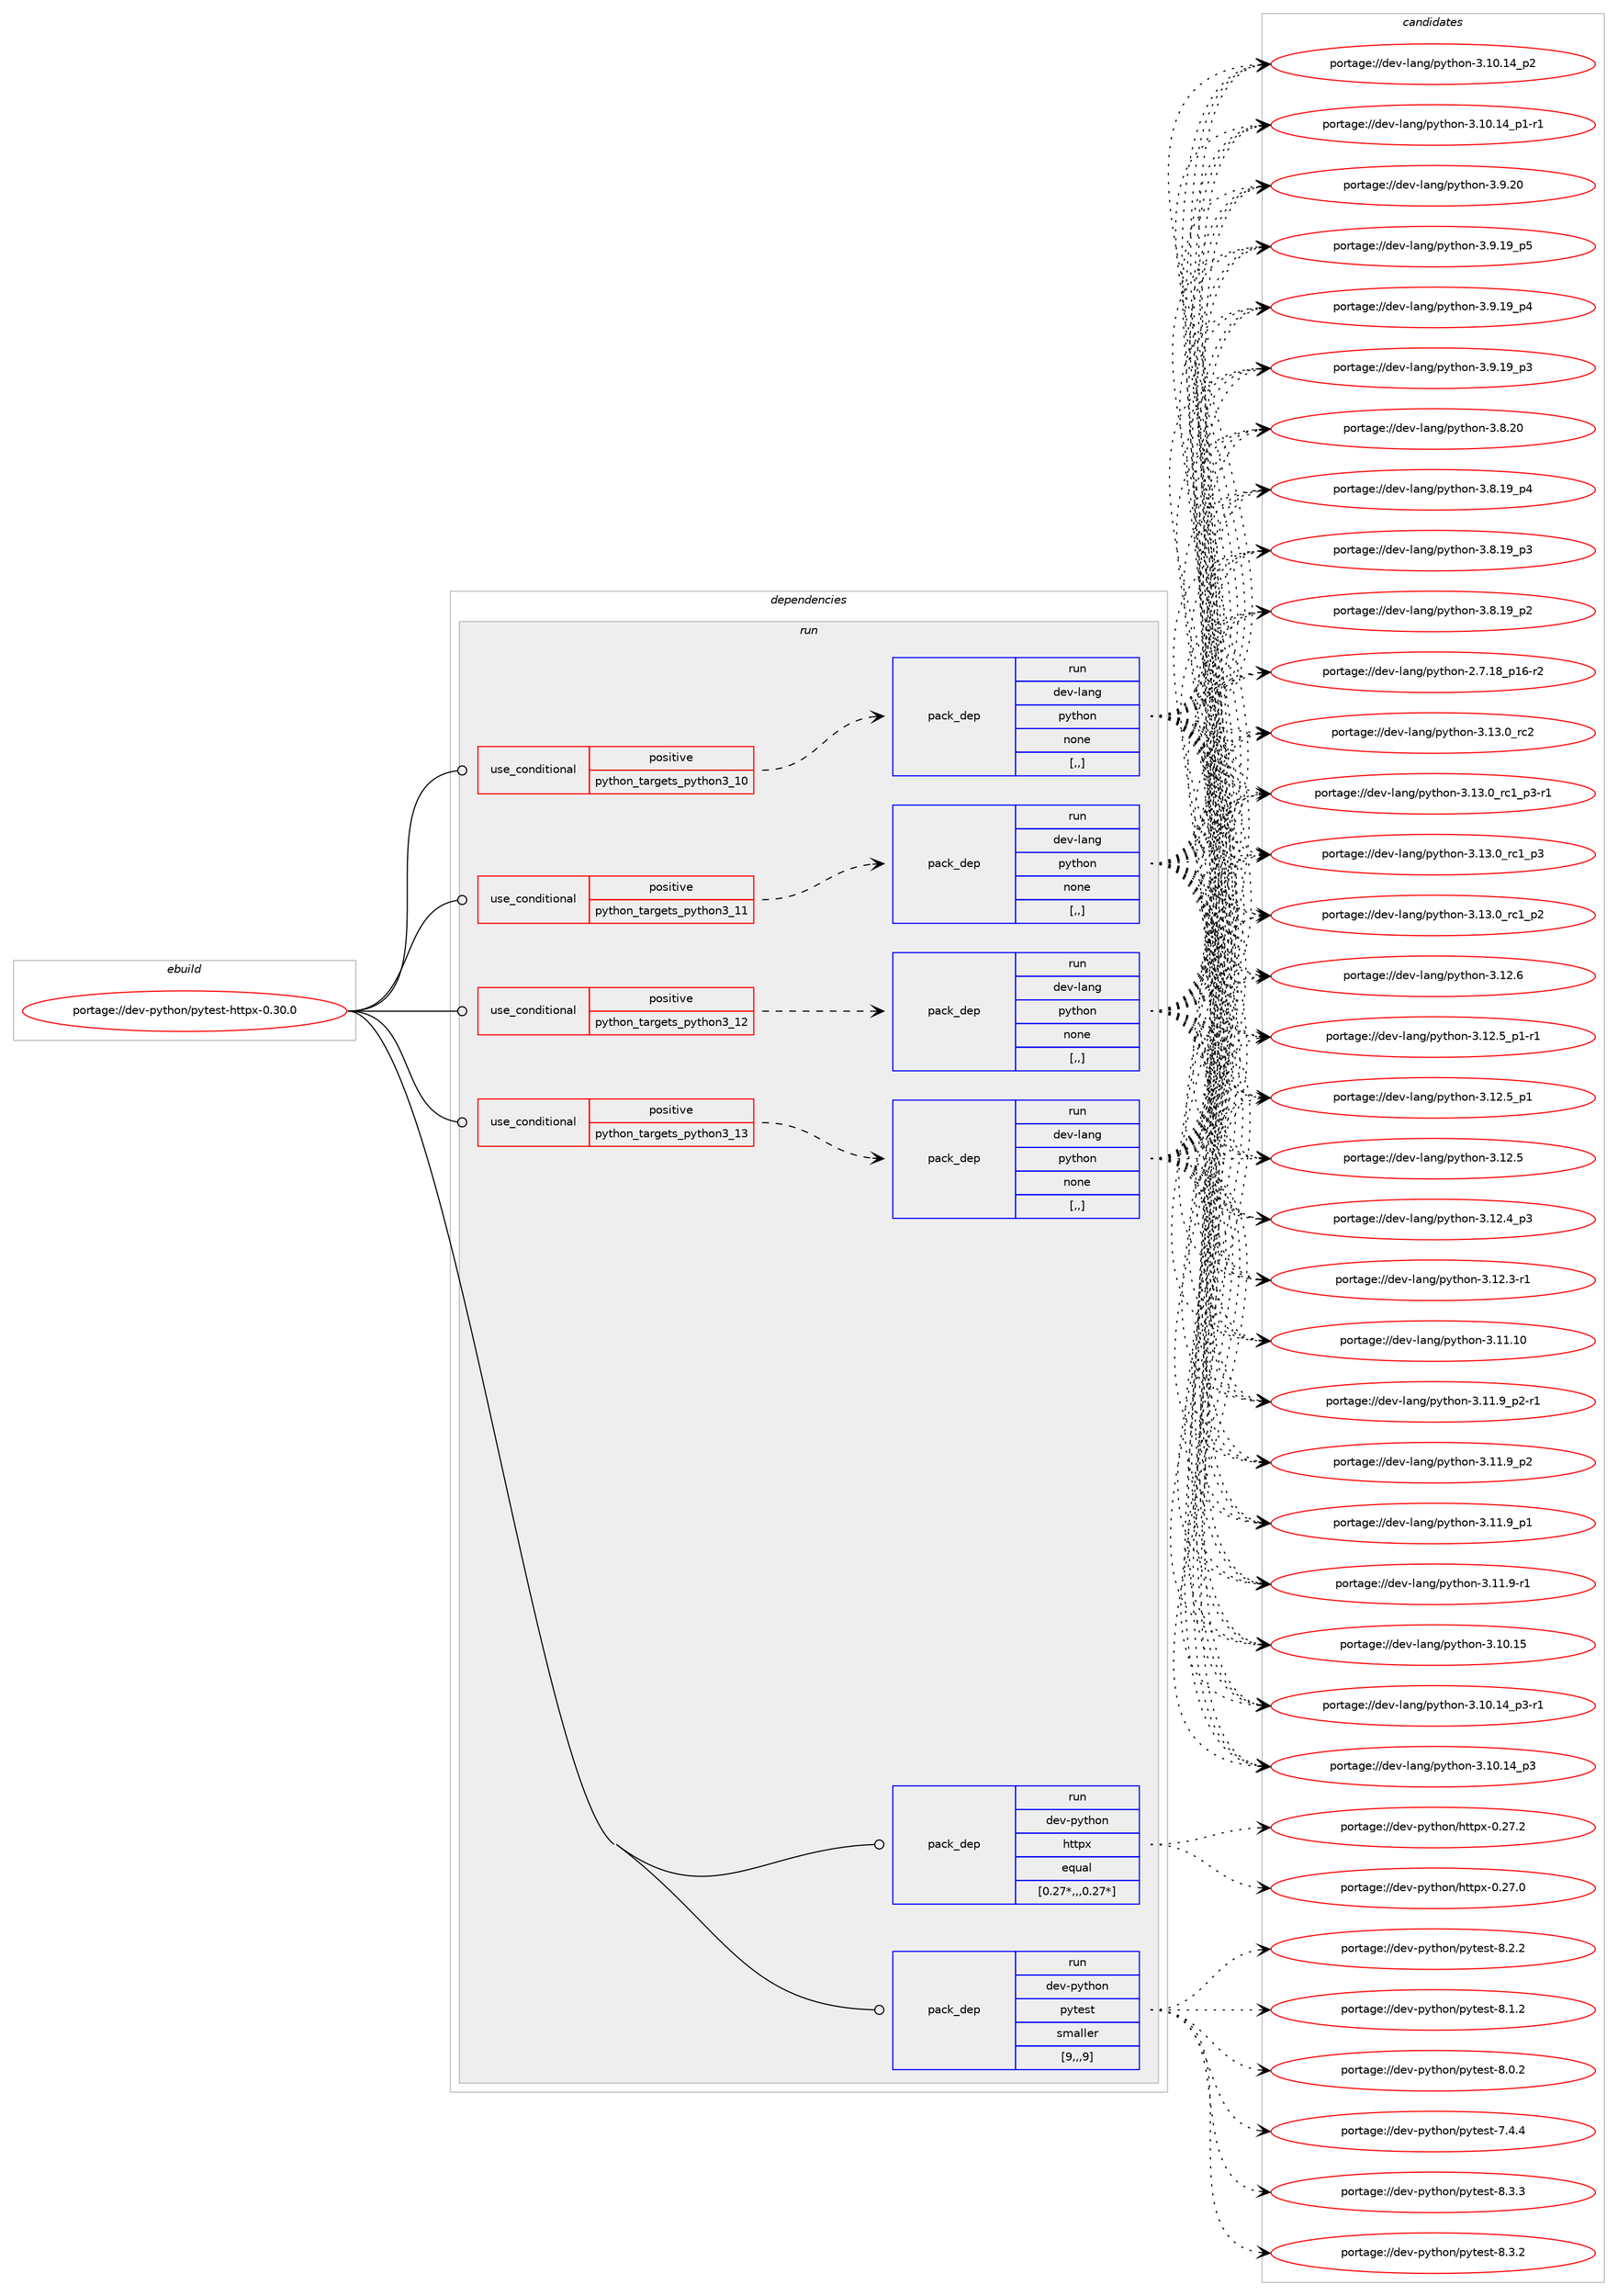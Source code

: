 digraph prolog {

# *************
# Graph options
# *************

newrank=true;
concentrate=true;
compound=true;
graph [rankdir=LR,fontname=Helvetica,fontsize=10,ranksep=1.5];#, ranksep=2.5, nodesep=0.2];
edge  [arrowhead=vee];
node  [fontname=Helvetica,fontsize=10];

# **********
# The ebuild
# **********

subgraph cluster_leftcol {
color=gray;
label=<<i>ebuild</i>>;
id [label="portage://dev-python/pytest-httpx-0.30.0", color=red, width=4, href="../dev-python/pytest-httpx-0.30.0.svg"];
}

# ****************
# The dependencies
# ****************

subgraph cluster_midcol {
color=gray;
label=<<i>dependencies</i>>;
subgraph cluster_compile {
fillcolor="#eeeeee";
style=filled;
label=<<i>compile</i>>;
}
subgraph cluster_compileandrun {
fillcolor="#eeeeee";
style=filled;
label=<<i>compile and run</i>>;
}
subgraph cluster_run {
fillcolor="#eeeeee";
style=filled;
label=<<i>run</i>>;
subgraph cond168550 {
dependency654304 [label=<<TABLE BORDER="0" CELLBORDER="1" CELLSPACING="0" CELLPADDING="4"><TR><TD ROWSPAN="3" CELLPADDING="10">use_conditional</TD></TR><TR><TD>positive</TD></TR><TR><TD>python_targets_python3_10</TD></TR></TABLE>>, shape=none, color=red];
subgraph pack480897 {
dependency654305 [label=<<TABLE BORDER="0" CELLBORDER="1" CELLSPACING="0" CELLPADDING="4" WIDTH="220"><TR><TD ROWSPAN="6" CELLPADDING="30">pack_dep</TD></TR><TR><TD WIDTH="110">run</TD></TR><TR><TD>dev-lang</TD></TR><TR><TD>python</TD></TR><TR><TD>none</TD></TR><TR><TD>[,,]</TD></TR></TABLE>>, shape=none, color=blue];
}
dependency654304:e -> dependency654305:w [weight=20,style="dashed",arrowhead="vee"];
}
id:e -> dependency654304:w [weight=20,style="solid",arrowhead="odot"];
subgraph cond168551 {
dependency654306 [label=<<TABLE BORDER="0" CELLBORDER="1" CELLSPACING="0" CELLPADDING="4"><TR><TD ROWSPAN="3" CELLPADDING="10">use_conditional</TD></TR><TR><TD>positive</TD></TR><TR><TD>python_targets_python3_11</TD></TR></TABLE>>, shape=none, color=red];
subgraph pack480898 {
dependency654307 [label=<<TABLE BORDER="0" CELLBORDER="1" CELLSPACING="0" CELLPADDING="4" WIDTH="220"><TR><TD ROWSPAN="6" CELLPADDING="30">pack_dep</TD></TR><TR><TD WIDTH="110">run</TD></TR><TR><TD>dev-lang</TD></TR><TR><TD>python</TD></TR><TR><TD>none</TD></TR><TR><TD>[,,]</TD></TR></TABLE>>, shape=none, color=blue];
}
dependency654306:e -> dependency654307:w [weight=20,style="dashed",arrowhead="vee"];
}
id:e -> dependency654306:w [weight=20,style="solid",arrowhead="odot"];
subgraph cond168552 {
dependency654308 [label=<<TABLE BORDER="0" CELLBORDER="1" CELLSPACING="0" CELLPADDING="4"><TR><TD ROWSPAN="3" CELLPADDING="10">use_conditional</TD></TR><TR><TD>positive</TD></TR><TR><TD>python_targets_python3_12</TD></TR></TABLE>>, shape=none, color=red];
subgraph pack480899 {
dependency654309 [label=<<TABLE BORDER="0" CELLBORDER="1" CELLSPACING="0" CELLPADDING="4" WIDTH="220"><TR><TD ROWSPAN="6" CELLPADDING="30">pack_dep</TD></TR><TR><TD WIDTH="110">run</TD></TR><TR><TD>dev-lang</TD></TR><TR><TD>python</TD></TR><TR><TD>none</TD></TR><TR><TD>[,,]</TD></TR></TABLE>>, shape=none, color=blue];
}
dependency654308:e -> dependency654309:w [weight=20,style="dashed",arrowhead="vee"];
}
id:e -> dependency654308:w [weight=20,style="solid",arrowhead="odot"];
subgraph cond168553 {
dependency654310 [label=<<TABLE BORDER="0" CELLBORDER="1" CELLSPACING="0" CELLPADDING="4"><TR><TD ROWSPAN="3" CELLPADDING="10">use_conditional</TD></TR><TR><TD>positive</TD></TR><TR><TD>python_targets_python3_13</TD></TR></TABLE>>, shape=none, color=red];
subgraph pack480900 {
dependency654311 [label=<<TABLE BORDER="0" CELLBORDER="1" CELLSPACING="0" CELLPADDING="4" WIDTH="220"><TR><TD ROWSPAN="6" CELLPADDING="30">pack_dep</TD></TR><TR><TD WIDTH="110">run</TD></TR><TR><TD>dev-lang</TD></TR><TR><TD>python</TD></TR><TR><TD>none</TD></TR><TR><TD>[,,]</TD></TR></TABLE>>, shape=none, color=blue];
}
dependency654310:e -> dependency654311:w [weight=20,style="dashed",arrowhead="vee"];
}
id:e -> dependency654310:w [weight=20,style="solid",arrowhead="odot"];
subgraph pack480901 {
dependency654312 [label=<<TABLE BORDER="0" CELLBORDER="1" CELLSPACING="0" CELLPADDING="4" WIDTH="220"><TR><TD ROWSPAN="6" CELLPADDING="30">pack_dep</TD></TR><TR><TD WIDTH="110">run</TD></TR><TR><TD>dev-python</TD></TR><TR><TD>httpx</TD></TR><TR><TD>equal</TD></TR><TR><TD>[0.27*,,,0.27*]</TD></TR></TABLE>>, shape=none, color=blue];
}
id:e -> dependency654312:w [weight=20,style="solid",arrowhead="odot"];
subgraph pack480902 {
dependency654313 [label=<<TABLE BORDER="0" CELLBORDER="1" CELLSPACING="0" CELLPADDING="4" WIDTH="220"><TR><TD ROWSPAN="6" CELLPADDING="30">pack_dep</TD></TR><TR><TD WIDTH="110">run</TD></TR><TR><TD>dev-python</TD></TR><TR><TD>pytest</TD></TR><TR><TD>smaller</TD></TR><TR><TD>[9,,,9]</TD></TR></TABLE>>, shape=none, color=blue];
}
id:e -> dependency654313:w [weight=20,style="solid",arrowhead="odot"];
}
}

# **************
# The candidates
# **************

subgraph cluster_choices {
rank=same;
color=gray;
label=<<i>candidates</i>>;

subgraph choice480897 {
color=black;
nodesep=1;
choice10010111845108971101034711212111610411111045514649514648951149950 [label="portage://dev-lang/python-3.13.0_rc2", color=red, width=4,href="../dev-lang/python-3.13.0_rc2.svg"];
choice1001011184510897110103471121211161041111104551464951464895114994995112514511449 [label="portage://dev-lang/python-3.13.0_rc1_p3-r1", color=red, width=4,href="../dev-lang/python-3.13.0_rc1_p3-r1.svg"];
choice100101118451089711010347112121116104111110455146495146489511499499511251 [label="portage://dev-lang/python-3.13.0_rc1_p3", color=red, width=4,href="../dev-lang/python-3.13.0_rc1_p3.svg"];
choice100101118451089711010347112121116104111110455146495146489511499499511250 [label="portage://dev-lang/python-3.13.0_rc1_p2", color=red, width=4,href="../dev-lang/python-3.13.0_rc1_p2.svg"];
choice10010111845108971101034711212111610411111045514649504654 [label="portage://dev-lang/python-3.12.6", color=red, width=4,href="../dev-lang/python-3.12.6.svg"];
choice1001011184510897110103471121211161041111104551464950465395112494511449 [label="portage://dev-lang/python-3.12.5_p1-r1", color=red, width=4,href="../dev-lang/python-3.12.5_p1-r1.svg"];
choice100101118451089711010347112121116104111110455146495046539511249 [label="portage://dev-lang/python-3.12.5_p1", color=red, width=4,href="../dev-lang/python-3.12.5_p1.svg"];
choice10010111845108971101034711212111610411111045514649504653 [label="portage://dev-lang/python-3.12.5", color=red, width=4,href="../dev-lang/python-3.12.5.svg"];
choice100101118451089711010347112121116104111110455146495046529511251 [label="portage://dev-lang/python-3.12.4_p3", color=red, width=4,href="../dev-lang/python-3.12.4_p3.svg"];
choice100101118451089711010347112121116104111110455146495046514511449 [label="portage://dev-lang/python-3.12.3-r1", color=red, width=4,href="../dev-lang/python-3.12.3-r1.svg"];
choice1001011184510897110103471121211161041111104551464949464948 [label="portage://dev-lang/python-3.11.10", color=red, width=4,href="../dev-lang/python-3.11.10.svg"];
choice1001011184510897110103471121211161041111104551464949465795112504511449 [label="portage://dev-lang/python-3.11.9_p2-r1", color=red, width=4,href="../dev-lang/python-3.11.9_p2-r1.svg"];
choice100101118451089711010347112121116104111110455146494946579511250 [label="portage://dev-lang/python-3.11.9_p2", color=red, width=4,href="../dev-lang/python-3.11.9_p2.svg"];
choice100101118451089711010347112121116104111110455146494946579511249 [label="portage://dev-lang/python-3.11.9_p1", color=red, width=4,href="../dev-lang/python-3.11.9_p1.svg"];
choice100101118451089711010347112121116104111110455146494946574511449 [label="portage://dev-lang/python-3.11.9-r1", color=red, width=4,href="../dev-lang/python-3.11.9-r1.svg"];
choice1001011184510897110103471121211161041111104551464948464953 [label="portage://dev-lang/python-3.10.15", color=red, width=4,href="../dev-lang/python-3.10.15.svg"];
choice100101118451089711010347112121116104111110455146494846495295112514511449 [label="portage://dev-lang/python-3.10.14_p3-r1", color=red, width=4,href="../dev-lang/python-3.10.14_p3-r1.svg"];
choice10010111845108971101034711212111610411111045514649484649529511251 [label="portage://dev-lang/python-3.10.14_p3", color=red, width=4,href="../dev-lang/python-3.10.14_p3.svg"];
choice10010111845108971101034711212111610411111045514649484649529511250 [label="portage://dev-lang/python-3.10.14_p2", color=red, width=4,href="../dev-lang/python-3.10.14_p2.svg"];
choice100101118451089711010347112121116104111110455146494846495295112494511449 [label="portage://dev-lang/python-3.10.14_p1-r1", color=red, width=4,href="../dev-lang/python-3.10.14_p1-r1.svg"];
choice10010111845108971101034711212111610411111045514657465048 [label="portage://dev-lang/python-3.9.20", color=red, width=4,href="../dev-lang/python-3.9.20.svg"];
choice100101118451089711010347112121116104111110455146574649579511253 [label="portage://dev-lang/python-3.9.19_p5", color=red, width=4,href="../dev-lang/python-3.9.19_p5.svg"];
choice100101118451089711010347112121116104111110455146574649579511252 [label="portage://dev-lang/python-3.9.19_p4", color=red, width=4,href="../dev-lang/python-3.9.19_p4.svg"];
choice100101118451089711010347112121116104111110455146574649579511251 [label="portage://dev-lang/python-3.9.19_p3", color=red, width=4,href="../dev-lang/python-3.9.19_p3.svg"];
choice10010111845108971101034711212111610411111045514656465048 [label="portage://dev-lang/python-3.8.20", color=red, width=4,href="../dev-lang/python-3.8.20.svg"];
choice100101118451089711010347112121116104111110455146564649579511252 [label="portage://dev-lang/python-3.8.19_p4", color=red, width=4,href="../dev-lang/python-3.8.19_p4.svg"];
choice100101118451089711010347112121116104111110455146564649579511251 [label="portage://dev-lang/python-3.8.19_p3", color=red, width=4,href="../dev-lang/python-3.8.19_p3.svg"];
choice100101118451089711010347112121116104111110455146564649579511250 [label="portage://dev-lang/python-3.8.19_p2", color=red, width=4,href="../dev-lang/python-3.8.19_p2.svg"];
choice100101118451089711010347112121116104111110455046554649569511249544511450 [label="portage://dev-lang/python-2.7.18_p16-r2", color=red, width=4,href="../dev-lang/python-2.7.18_p16-r2.svg"];
dependency654305:e -> choice10010111845108971101034711212111610411111045514649514648951149950:w [style=dotted,weight="100"];
dependency654305:e -> choice1001011184510897110103471121211161041111104551464951464895114994995112514511449:w [style=dotted,weight="100"];
dependency654305:e -> choice100101118451089711010347112121116104111110455146495146489511499499511251:w [style=dotted,weight="100"];
dependency654305:e -> choice100101118451089711010347112121116104111110455146495146489511499499511250:w [style=dotted,weight="100"];
dependency654305:e -> choice10010111845108971101034711212111610411111045514649504654:w [style=dotted,weight="100"];
dependency654305:e -> choice1001011184510897110103471121211161041111104551464950465395112494511449:w [style=dotted,weight="100"];
dependency654305:e -> choice100101118451089711010347112121116104111110455146495046539511249:w [style=dotted,weight="100"];
dependency654305:e -> choice10010111845108971101034711212111610411111045514649504653:w [style=dotted,weight="100"];
dependency654305:e -> choice100101118451089711010347112121116104111110455146495046529511251:w [style=dotted,weight="100"];
dependency654305:e -> choice100101118451089711010347112121116104111110455146495046514511449:w [style=dotted,weight="100"];
dependency654305:e -> choice1001011184510897110103471121211161041111104551464949464948:w [style=dotted,weight="100"];
dependency654305:e -> choice1001011184510897110103471121211161041111104551464949465795112504511449:w [style=dotted,weight="100"];
dependency654305:e -> choice100101118451089711010347112121116104111110455146494946579511250:w [style=dotted,weight="100"];
dependency654305:e -> choice100101118451089711010347112121116104111110455146494946579511249:w [style=dotted,weight="100"];
dependency654305:e -> choice100101118451089711010347112121116104111110455146494946574511449:w [style=dotted,weight="100"];
dependency654305:e -> choice1001011184510897110103471121211161041111104551464948464953:w [style=dotted,weight="100"];
dependency654305:e -> choice100101118451089711010347112121116104111110455146494846495295112514511449:w [style=dotted,weight="100"];
dependency654305:e -> choice10010111845108971101034711212111610411111045514649484649529511251:w [style=dotted,weight="100"];
dependency654305:e -> choice10010111845108971101034711212111610411111045514649484649529511250:w [style=dotted,weight="100"];
dependency654305:e -> choice100101118451089711010347112121116104111110455146494846495295112494511449:w [style=dotted,weight="100"];
dependency654305:e -> choice10010111845108971101034711212111610411111045514657465048:w [style=dotted,weight="100"];
dependency654305:e -> choice100101118451089711010347112121116104111110455146574649579511253:w [style=dotted,weight="100"];
dependency654305:e -> choice100101118451089711010347112121116104111110455146574649579511252:w [style=dotted,weight="100"];
dependency654305:e -> choice100101118451089711010347112121116104111110455146574649579511251:w [style=dotted,weight="100"];
dependency654305:e -> choice10010111845108971101034711212111610411111045514656465048:w [style=dotted,weight="100"];
dependency654305:e -> choice100101118451089711010347112121116104111110455146564649579511252:w [style=dotted,weight="100"];
dependency654305:e -> choice100101118451089711010347112121116104111110455146564649579511251:w [style=dotted,weight="100"];
dependency654305:e -> choice100101118451089711010347112121116104111110455146564649579511250:w [style=dotted,weight="100"];
dependency654305:e -> choice100101118451089711010347112121116104111110455046554649569511249544511450:w [style=dotted,weight="100"];
}
subgraph choice480898 {
color=black;
nodesep=1;
choice10010111845108971101034711212111610411111045514649514648951149950 [label="portage://dev-lang/python-3.13.0_rc2", color=red, width=4,href="../dev-lang/python-3.13.0_rc2.svg"];
choice1001011184510897110103471121211161041111104551464951464895114994995112514511449 [label="portage://dev-lang/python-3.13.0_rc1_p3-r1", color=red, width=4,href="../dev-lang/python-3.13.0_rc1_p3-r1.svg"];
choice100101118451089711010347112121116104111110455146495146489511499499511251 [label="portage://dev-lang/python-3.13.0_rc1_p3", color=red, width=4,href="../dev-lang/python-3.13.0_rc1_p3.svg"];
choice100101118451089711010347112121116104111110455146495146489511499499511250 [label="portage://dev-lang/python-3.13.0_rc1_p2", color=red, width=4,href="../dev-lang/python-3.13.0_rc1_p2.svg"];
choice10010111845108971101034711212111610411111045514649504654 [label="portage://dev-lang/python-3.12.6", color=red, width=4,href="../dev-lang/python-3.12.6.svg"];
choice1001011184510897110103471121211161041111104551464950465395112494511449 [label="portage://dev-lang/python-3.12.5_p1-r1", color=red, width=4,href="../dev-lang/python-3.12.5_p1-r1.svg"];
choice100101118451089711010347112121116104111110455146495046539511249 [label="portage://dev-lang/python-3.12.5_p1", color=red, width=4,href="../dev-lang/python-3.12.5_p1.svg"];
choice10010111845108971101034711212111610411111045514649504653 [label="portage://dev-lang/python-3.12.5", color=red, width=4,href="../dev-lang/python-3.12.5.svg"];
choice100101118451089711010347112121116104111110455146495046529511251 [label="portage://dev-lang/python-3.12.4_p3", color=red, width=4,href="../dev-lang/python-3.12.4_p3.svg"];
choice100101118451089711010347112121116104111110455146495046514511449 [label="portage://dev-lang/python-3.12.3-r1", color=red, width=4,href="../dev-lang/python-3.12.3-r1.svg"];
choice1001011184510897110103471121211161041111104551464949464948 [label="portage://dev-lang/python-3.11.10", color=red, width=4,href="../dev-lang/python-3.11.10.svg"];
choice1001011184510897110103471121211161041111104551464949465795112504511449 [label="portage://dev-lang/python-3.11.9_p2-r1", color=red, width=4,href="../dev-lang/python-3.11.9_p2-r1.svg"];
choice100101118451089711010347112121116104111110455146494946579511250 [label="portage://dev-lang/python-3.11.9_p2", color=red, width=4,href="../dev-lang/python-3.11.9_p2.svg"];
choice100101118451089711010347112121116104111110455146494946579511249 [label="portage://dev-lang/python-3.11.9_p1", color=red, width=4,href="../dev-lang/python-3.11.9_p1.svg"];
choice100101118451089711010347112121116104111110455146494946574511449 [label="portage://dev-lang/python-3.11.9-r1", color=red, width=4,href="../dev-lang/python-3.11.9-r1.svg"];
choice1001011184510897110103471121211161041111104551464948464953 [label="portage://dev-lang/python-3.10.15", color=red, width=4,href="../dev-lang/python-3.10.15.svg"];
choice100101118451089711010347112121116104111110455146494846495295112514511449 [label="portage://dev-lang/python-3.10.14_p3-r1", color=red, width=4,href="../dev-lang/python-3.10.14_p3-r1.svg"];
choice10010111845108971101034711212111610411111045514649484649529511251 [label="portage://dev-lang/python-3.10.14_p3", color=red, width=4,href="../dev-lang/python-3.10.14_p3.svg"];
choice10010111845108971101034711212111610411111045514649484649529511250 [label="portage://dev-lang/python-3.10.14_p2", color=red, width=4,href="../dev-lang/python-3.10.14_p2.svg"];
choice100101118451089711010347112121116104111110455146494846495295112494511449 [label="portage://dev-lang/python-3.10.14_p1-r1", color=red, width=4,href="../dev-lang/python-3.10.14_p1-r1.svg"];
choice10010111845108971101034711212111610411111045514657465048 [label="portage://dev-lang/python-3.9.20", color=red, width=4,href="../dev-lang/python-3.9.20.svg"];
choice100101118451089711010347112121116104111110455146574649579511253 [label="portage://dev-lang/python-3.9.19_p5", color=red, width=4,href="../dev-lang/python-3.9.19_p5.svg"];
choice100101118451089711010347112121116104111110455146574649579511252 [label="portage://dev-lang/python-3.9.19_p4", color=red, width=4,href="../dev-lang/python-3.9.19_p4.svg"];
choice100101118451089711010347112121116104111110455146574649579511251 [label="portage://dev-lang/python-3.9.19_p3", color=red, width=4,href="../dev-lang/python-3.9.19_p3.svg"];
choice10010111845108971101034711212111610411111045514656465048 [label="portage://dev-lang/python-3.8.20", color=red, width=4,href="../dev-lang/python-3.8.20.svg"];
choice100101118451089711010347112121116104111110455146564649579511252 [label="portage://dev-lang/python-3.8.19_p4", color=red, width=4,href="../dev-lang/python-3.8.19_p4.svg"];
choice100101118451089711010347112121116104111110455146564649579511251 [label="portage://dev-lang/python-3.8.19_p3", color=red, width=4,href="../dev-lang/python-3.8.19_p3.svg"];
choice100101118451089711010347112121116104111110455146564649579511250 [label="portage://dev-lang/python-3.8.19_p2", color=red, width=4,href="../dev-lang/python-3.8.19_p2.svg"];
choice100101118451089711010347112121116104111110455046554649569511249544511450 [label="portage://dev-lang/python-2.7.18_p16-r2", color=red, width=4,href="../dev-lang/python-2.7.18_p16-r2.svg"];
dependency654307:e -> choice10010111845108971101034711212111610411111045514649514648951149950:w [style=dotted,weight="100"];
dependency654307:e -> choice1001011184510897110103471121211161041111104551464951464895114994995112514511449:w [style=dotted,weight="100"];
dependency654307:e -> choice100101118451089711010347112121116104111110455146495146489511499499511251:w [style=dotted,weight="100"];
dependency654307:e -> choice100101118451089711010347112121116104111110455146495146489511499499511250:w [style=dotted,weight="100"];
dependency654307:e -> choice10010111845108971101034711212111610411111045514649504654:w [style=dotted,weight="100"];
dependency654307:e -> choice1001011184510897110103471121211161041111104551464950465395112494511449:w [style=dotted,weight="100"];
dependency654307:e -> choice100101118451089711010347112121116104111110455146495046539511249:w [style=dotted,weight="100"];
dependency654307:e -> choice10010111845108971101034711212111610411111045514649504653:w [style=dotted,weight="100"];
dependency654307:e -> choice100101118451089711010347112121116104111110455146495046529511251:w [style=dotted,weight="100"];
dependency654307:e -> choice100101118451089711010347112121116104111110455146495046514511449:w [style=dotted,weight="100"];
dependency654307:e -> choice1001011184510897110103471121211161041111104551464949464948:w [style=dotted,weight="100"];
dependency654307:e -> choice1001011184510897110103471121211161041111104551464949465795112504511449:w [style=dotted,weight="100"];
dependency654307:e -> choice100101118451089711010347112121116104111110455146494946579511250:w [style=dotted,weight="100"];
dependency654307:e -> choice100101118451089711010347112121116104111110455146494946579511249:w [style=dotted,weight="100"];
dependency654307:e -> choice100101118451089711010347112121116104111110455146494946574511449:w [style=dotted,weight="100"];
dependency654307:e -> choice1001011184510897110103471121211161041111104551464948464953:w [style=dotted,weight="100"];
dependency654307:e -> choice100101118451089711010347112121116104111110455146494846495295112514511449:w [style=dotted,weight="100"];
dependency654307:e -> choice10010111845108971101034711212111610411111045514649484649529511251:w [style=dotted,weight="100"];
dependency654307:e -> choice10010111845108971101034711212111610411111045514649484649529511250:w [style=dotted,weight="100"];
dependency654307:e -> choice100101118451089711010347112121116104111110455146494846495295112494511449:w [style=dotted,weight="100"];
dependency654307:e -> choice10010111845108971101034711212111610411111045514657465048:w [style=dotted,weight="100"];
dependency654307:e -> choice100101118451089711010347112121116104111110455146574649579511253:w [style=dotted,weight="100"];
dependency654307:e -> choice100101118451089711010347112121116104111110455146574649579511252:w [style=dotted,weight="100"];
dependency654307:e -> choice100101118451089711010347112121116104111110455146574649579511251:w [style=dotted,weight="100"];
dependency654307:e -> choice10010111845108971101034711212111610411111045514656465048:w [style=dotted,weight="100"];
dependency654307:e -> choice100101118451089711010347112121116104111110455146564649579511252:w [style=dotted,weight="100"];
dependency654307:e -> choice100101118451089711010347112121116104111110455146564649579511251:w [style=dotted,weight="100"];
dependency654307:e -> choice100101118451089711010347112121116104111110455146564649579511250:w [style=dotted,weight="100"];
dependency654307:e -> choice100101118451089711010347112121116104111110455046554649569511249544511450:w [style=dotted,weight="100"];
}
subgraph choice480899 {
color=black;
nodesep=1;
choice10010111845108971101034711212111610411111045514649514648951149950 [label="portage://dev-lang/python-3.13.0_rc2", color=red, width=4,href="../dev-lang/python-3.13.0_rc2.svg"];
choice1001011184510897110103471121211161041111104551464951464895114994995112514511449 [label="portage://dev-lang/python-3.13.0_rc1_p3-r1", color=red, width=4,href="../dev-lang/python-3.13.0_rc1_p3-r1.svg"];
choice100101118451089711010347112121116104111110455146495146489511499499511251 [label="portage://dev-lang/python-3.13.0_rc1_p3", color=red, width=4,href="../dev-lang/python-3.13.0_rc1_p3.svg"];
choice100101118451089711010347112121116104111110455146495146489511499499511250 [label="portage://dev-lang/python-3.13.0_rc1_p2", color=red, width=4,href="../dev-lang/python-3.13.0_rc1_p2.svg"];
choice10010111845108971101034711212111610411111045514649504654 [label="portage://dev-lang/python-3.12.6", color=red, width=4,href="../dev-lang/python-3.12.6.svg"];
choice1001011184510897110103471121211161041111104551464950465395112494511449 [label="portage://dev-lang/python-3.12.5_p1-r1", color=red, width=4,href="../dev-lang/python-3.12.5_p1-r1.svg"];
choice100101118451089711010347112121116104111110455146495046539511249 [label="portage://dev-lang/python-3.12.5_p1", color=red, width=4,href="../dev-lang/python-3.12.5_p1.svg"];
choice10010111845108971101034711212111610411111045514649504653 [label="portage://dev-lang/python-3.12.5", color=red, width=4,href="../dev-lang/python-3.12.5.svg"];
choice100101118451089711010347112121116104111110455146495046529511251 [label="portage://dev-lang/python-3.12.4_p3", color=red, width=4,href="../dev-lang/python-3.12.4_p3.svg"];
choice100101118451089711010347112121116104111110455146495046514511449 [label="portage://dev-lang/python-3.12.3-r1", color=red, width=4,href="../dev-lang/python-3.12.3-r1.svg"];
choice1001011184510897110103471121211161041111104551464949464948 [label="portage://dev-lang/python-3.11.10", color=red, width=4,href="../dev-lang/python-3.11.10.svg"];
choice1001011184510897110103471121211161041111104551464949465795112504511449 [label="portage://dev-lang/python-3.11.9_p2-r1", color=red, width=4,href="../dev-lang/python-3.11.9_p2-r1.svg"];
choice100101118451089711010347112121116104111110455146494946579511250 [label="portage://dev-lang/python-3.11.9_p2", color=red, width=4,href="../dev-lang/python-3.11.9_p2.svg"];
choice100101118451089711010347112121116104111110455146494946579511249 [label="portage://dev-lang/python-3.11.9_p1", color=red, width=4,href="../dev-lang/python-3.11.9_p1.svg"];
choice100101118451089711010347112121116104111110455146494946574511449 [label="portage://dev-lang/python-3.11.9-r1", color=red, width=4,href="../dev-lang/python-3.11.9-r1.svg"];
choice1001011184510897110103471121211161041111104551464948464953 [label="portage://dev-lang/python-3.10.15", color=red, width=4,href="../dev-lang/python-3.10.15.svg"];
choice100101118451089711010347112121116104111110455146494846495295112514511449 [label="portage://dev-lang/python-3.10.14_p3-r1", color=red, width=4,href="../dev-lang/python-3.10.14_p3-r1.svg"];
choice10010111845108971101034711212111610411111045514649484649529511251 [label="portage://dev-lang/python-3.10.14_p3", color=red, width=4,href="../dev-lang/python-3.10.14_p3.svg"];
choice10010111845108971101034711212111610411111045514649484649529511250 [label="portage://dev-lang/python-3.10.14_p2", color=red, width=4,href="../dev-lang/python-3.10.14_p2.svg"];
choice100101118451089711010347112121116104111110455146494846495295112494511449 [label="portage://dev-lang/python-3.10.14_p1-r1", color=red, width=4,href="../dev-lang/python-3.10.14_p1-r1.svg"];
choice10010111845108971101034711212111610411111045514657465048 [label="portage://dev-lang/python-3.9.20", color=red, width=4,href="../dev-lang/python-3.9.20.svg"];
choice100101118451089711010347112121116104111110455146574649579511253 [label="portage://dev-lang/python-3.9.19_p5", color=red, width=4,href="../dev-lang/python-3.9.19_p5.svg"];
choice100101118451089711010347112121116104111110455146574649579511252 [label="portage://dev-lang/python-3.9.19_p4", color=red, width=4,href="../dev-lang/python-3.9.19_p4.svg"];
choice100101118451089711010347112121116104111110455146574649579511251 [label="portage://dev-lang/python-3.9.19_p3", color=red, width=4,href="../dev-lang/python-3.9.19_p3.svg"];
choice10010111845108971101034711212111610411111045514656465048 [label="portage://dev-lang/python-3.8.20", color=red, width=4,href="../dev-lang/python-3.8.20.svg"];
choice100101118451089711010347112121116104111110455146564649579511252 [label="portage://dev-lang/python-3.8.19_p4", color=red, width=4,href="../dev-lang/python-3.8.19_p4.svg"];
choice100101118451089711010347112121116104111110455146564649579511251 [label="portage://dev-lang/python-3.8.19_p3", color=red, width=4,href="../dev-lang/python-3.8.19_p3.svg"];
choice100101118451089711010347112121116104111110455146564649579511250 [label="portage://dev-lang/python-3.8.19_p2", color=red, width=4,href="../dev-lang/python-3.8.19_p2.svg"];
choice100101118451089711010347112121116104111110455046554649569511249544511450 [label="portage://dev-lang/python-2.7.18_p16-r2", color=red, width=4,href="../dev-lang/python-2.7.18_p16-r2.svg"];
dependency654309:e -> choice10010111845108971101034711212111610411111045514649514648951149950:w [style=dotted,weight="100"];
dependency654309:e -> choice1001011184510897110103471121211161041111104551464951464895114994995112514511449:w [style=dotted,weight="100"];
dependency654309:e -> choice100101118451089711010347112121116104111110455146495146489511499499511251:w [style=dotted,weight="100"];
dependency654309:e -> choice100101118451089711010347112121116104111110455146495146489511499499511250:w [style=dotted,weight="100"];
dependency654309:e -> choice10010111845108971101034711212111610411111045514649504654:w [style=dotted,weight="100"];
dependency654309:e -> choice1001011184510897110103471121211161041111104551464950465395112494511449:w [style=dotted,weight="100"];
dependency654309:e -> choice100101118451089711010347112121116104111110455146495046539511249:w [style=dotted,weight="100"];
dependency654309:e -> choice10010111845108971101034711212111610411111045514649504653:w [style=dotted,weight="100"];
dependency654309:e -> choice100101118451089711010347112121116104111110455146495046529511251:w [style=dotted,weight="100"];
dependency654309:e -> choice100101118451089711010347112121116104111110455146495046514511449:w [style=dotted,weight="100"];
dependency654309:e -> choice1001011184510897110103471121211161041111104551464949464948:w [style=dotted,weight="100"];
dependency654309:e -> choice1001011184510897110103471121211161041111104551464949465795112504511449:w [style=dotted,weight="100"];
dependency654309:e -> choice100101118451089711010347112121116104111110455146494946579511250:w [style=dotted,weight="100"];
dependency654309:e -> choice100101118451089711010347112121116104111110455146494946579511249:w [style=dotted,weight="100"];
dependency654309:e -> choice100101118451089711010347112121116104111110455146494946574511449:w [style=dotted,weight="100"];
dependency654309:e -> choice1001011184510897110103471121211161041111104551464948464953:w [style=dotted,weight="100"];
dependency654309:e -> choice100101118451089711010347112121116104111110455146494846495295112514511449:w [style=dotted,weight="100"];
dependency654309:e -> choice10010111845108971101034711212111610411111045514649484649529511251:w [style=dotted,weight="100"];
dependency654309:e -> choice10010111845108971101034711212111610411111045514649484649529511250:w [style=dotted,weight="100"];
dependency654309:e -> choice100101118451089711010347112121116104111110455146494846495295112494511449:w [style=dotted,weight="100"];
dependency654309:e -> choice10010111845108971101034711212111610411111045514657465048:w [style=dotted,weight="100"];
dependency654309:e -> choice100101118451089711010347112121116104111110455146574649579511253:w [style=dotted,weight="100"];
dependency654309:e -> choice100101118451089711010347112121116104111110455146574649579511252:w [style=dotted,weight="100"];
dependency654309:e -> choice100101118451089711010347112121116104111110455146574649579511251:w [style=dotted,weight="100"];
dependency654309:e -> choice10010111845108971101034711212111610411111045514656465048:w [style=dotted,weight="100"];
dependency654309:e -> choice100101118451089711010347112121116104111110455146564649579511252:w [style=dotted,weight="100"];
dependency654309:e -> choice100101118451089711010347112121116104111110455146564649579511251:w [style=dotted,weight="100"];
dependency654309:e -> choice100101118451089711010347112121116104111110455146564649579511250:w [style=dotted,weight="100"];
dependency654309:e -> choice100101118451089711010347112121116104111110455046554649569511249544511450:w [style=dotted,weight="100"];
}
subgraph choice480900 {
color=black;
nodesep=1;
choice10010111845108971101034711212111610411111045514649514648951149950 [label="portage://dev-lang/python-3.13.0_rc2", color=red, width=4,href="../dev-lang/python-3.13.0_rc2.svg"];
choice1001011184510897110103471121211161041111104551464951464895114994995112514511449 [label="portage://dev-lang/python-3.13.0_rc1_p3-r1", color=red, width=4,href="../dev-lang/python-3.13.0_rc1_p3-r1.svg"];
choice100101118451089711010347112121116104111110455146495146489511499499511251 [label="portage://dev-lang/python-3.13.0_rc1_p3", color=red, width=4,href="../dev-lang/python-3.13.0_rc1_p3.svg"];
choice100101118451089711010347112121116104111110455146495146489511499499511250 [label="portage://dev-lang/python-3.13.0_rc1_p2", color=red, width=4,href="../dev-lang/python-3.13.0_rc1_p2.svg"];
choice10010111845108971101034711212111610411111045514649504654 [label="portage://dev-lang/python-3.12.6", color=red, width=4,href="../dev-lang/python-3.12.6.svg"];
choice1001011184510897110103471121211161041111104551464950465395112494511449 [label="portage://dev-lang/python-3.12.5_p1-r1", color=red, width=4,href="../dev-lang/python-3.12.5_p1-r1.svg"];
choice100101118451089711010347112121116104111110455146495046539511249 [label="portage://dev-lang/python-3.12.5_p1", color=red, width=4,href="../dev-lang/python-3.12.5_p1.svg"];
choice10010111845108971101034711212111610411111045514649504653 [label="portage://dev-lang/python-3.12.5", color=red, width=4,href="../dev-lang/python-3.12.5.svg"];
choice100101118451089711010347112121116104111110455146495046529511251 [label="portage://dev-lang/python-3.12.4_p3", color=red, width=4,href="../dev-lang/python-3.12.4_p3.svg"];
choice100101118451089711010347112121116104111110455146495046514511449 [label="portage://dev-lang/python-3.12.3-r1", color=red, width=4,href="../dev-lang/python-3.12.3-r1.svg"];
choice1001011184510897110103471121211161041111104551464949464948 [label="portage://dev-lang/python-3.11.10", color=red, width=4,href="../dev-lang/python-3.11.10.svg"];
choice1001011184510897110103471121211161041111104551464949465795112504511449 [label="portage://dev-lang/python-3.11.9_p2-r1", color=red, width=4,href="../dev-lang/python-3.11.9_p2-r1.svg"];
choice100101118451089711010347112121116104111110455146494946579511250 [label="portage://dev-lang/python-3.11.9_p2", color=red, width=4,href="../dev-lang/python-3.11.9_p2.svg"];
choice100101118451089711010347112121116104111110455146494946579511249 [label="portage://dev-lang/python-3.11.9_p1", color=red, width=4,href="../dev-lang/python-3.11.9_p1.svg"];
choice100101118451089711010347112121116104111110455146494946574511449 [label="portage://dev-lang/python-3.11.9-r1", color=red, width=4,href="../dev-lang/python-3.11.9-r1.svg"];
choice1001011184510897110103471121211161041111104551464948464953 [label="portage://dev-lang/python-3.10.15", color=red, width=4,href="../dev-lang/python-3.10.15.svg"];
choice100101118451089711010347112121116104111110455146494846495295112514511449 [label="portage://dev-lang/python-3.10.14_p3-r1", color=red, width=4,href="../dev-lang/python-3.10.14_p3-r1.svg"];
choice10010111845108971101034711212111610411111045514649484649529511251 [label="portage://dev-lang/python-3.10.14_p3", color=red, width=4,href="../dev-lang/python-3.10.14_p3.svg"];
choice10010111845108971101034711212111610411111045514649484649529511250 [label="portage://dev-lang/python-3.10.14_p2", color=red, width=4,href="../dev-lang/python-3.10.14_p2.svg"];
choice100101118451089711010347112121116104111110455146494846495295112494511449 [label="portage://dev-lang/python-3.10.14_p1-r1", color=red, width=4,href="../dev-lang/python-3.10.14_p1-r1.svg"];
choice10010111845108971101034711212111610411111045514657465048 [label="portage://dev-lang/python-3.9.20", color=red, width=4,href="../dev-lang/python-3.9.20.svg"];
choice100101118451089711010347112121116104111110455146574649579511253 [label="portage://dev-lang/python-3.9.19_p5", color=red, width=4,href="../dev-lang/python-3.9.19_p5.svg"];
choice100101118451089711010347112121116104111110455146574649579511252 [label="portage://dev-lang/python-3.9.19_p4", color=red, width=4,href="../dev-lang/python-3.9.19_p4.svg"];
choice100101118451089711010347112121116104111110455146574649579511251 [label="portage://dev-lang/python-3.9.19_p3", color=red, width=4,href="../dev-lang/python-3.9.19_p3.svg"];
choice10010111845108971101034711212111610411111045514656465048 [label="portage://dev-lang/python-3.8.20", color=red, width=4,href="../dev-lang/python-3.8.20.svg"];
choice100101118451089711010347112121116104111110455146564649579511252 [label="portage://dev-lang/python-3.8.19_p4", color=red, width=4,href="../dev-lang/python-3.8.19_p4.svg"];
choice100101118451089711010347112121116104111110455146564649579511251 [label="portage://dev-lang/python-3.8.19_p3", color=red, width=4,href="../dev-lang/python-3.8.19_p3.svg"];
choice100101118451089711010347112121116104111110455146564649579511250 [label="portage://dev-lang/python-3.8.19_p2", color=red, width=4,href="../dev-lang/python-3.8.19_p2.svg"];
choice100101118451089711010347112121116104111110455046554649569511249544511450 [label="portage://dev-lang/python-2.7.18_p16-r2", color=red, width=4,href="../dev-lang/python-2.7.18_p16-r2.svg"];
dependency654311:e -> choice10010111845108971101034711212111610411111045514649514648951149950:w [style=dotted,weight="100"];
dependency654311:e -> choice1001011184510897110103471121211161041111104551464951464895114994995112514511449:w [style=dotted,weight="100"];
dependency654311:e -> choice100101118451089711010347112121116104111110455146495146489511499499511251:w [style=dotted,weight="100"];
dependency654311:e -> choice100101118451089711010347112121116104111110455146495146489511499499511250:w [style=dotted,weight="100"];
dependency654311:e -> choice10010111845108971101034711212111610411111045514649504654:w [style=dotted,weight="100"];
dependency654311:e -> choice1001011184510897110103471121211161041111104551464950465395112494511449:w [style=dotted,weight="100"];
dependency654311:e -> choice100101118451089711010347112121116104111110455146495046539511249:w [style=dotted,weight="100"];
dependency654311:e -> choice10010111845108971101034711212111610411111045514649504653:w [style=dotted,weight="100"];
dependency654311:e -> choice100101118451089711010347112121116104111110455146495046529511251:w [style=dotted,weight="100"];
dependency654311:e -> choice100101118451089711010347112121116104111110455146495046514511449:w [style=dotted,weight="100"];
dependency654311:e -> choice1001011184510897110103471121211161041111104551464949464948:w [style=dotted,weight="100"];
dependency654311:e -> choice1001011184510897110103471121211161041111104551464949465795112504511449:w [style=dotted,weight="100"];
dependency654311:e -> choice100101118451089711010347112121116104111110455146494946579511250:w [style=dotted,weight="100"];
dependency654311:e -> choice100101118451089711010347112121116104111110455146494946579511249:w [style=dotted,weight="100"];
dependency654311:e -> choice100101118451089711010347112121116104111110455146494946574511449:w [style=dotted,weight="100"];
dependency654311:e -> choice1001011184510897110103471121211161041111104551464948464953:w [style=dotted,weight="100"];
dependency654311:e -> choice100101118451089711010347112121116104111110455146494846495295112514511449:w [style=dotted,weight="100"];
dependency654311:e -> choice10010111845108971101034711212111610411111045514649484649529511251:w [style=dotted,weight="100"];
dependency654311:e -> choice10010111845108971101034711212111610411111045514649484649529511250:w [style=dotted,weight="100"];
dependency654311:e -> choice100101118451089711010347112121116104111110455146494846495295112494511449:w [style=dotted,weight="100"];
dependency654311:e -> choice10010111845108971101034711212111610411111045514657465048:w [style=dotted,weight="100"];
dependency654311:e -> choice100101118451089711010347112121116104111110455146574649579511253:w [style=dotted,weight="100"];
dependency654311:e -> choice100101118451089711010347112121116104111110455146574649579511252:w [style=dotted,weight="100"];
dependency654311:e -> choice100101118451089711010347112121116104111110455146574649579511251:w [style=dotted,weight="100"];
dependency654311:e -> choice10010111845108971101034711212111610411111045514656465048:w [style=dotted,weight="100"];
dependency654311:e -> choice100101118451089711010347112121116104111110455146564649579511252:w [style=dotted,weight="100"];
dependency654311:e -> choice100101118451089711010347112121116104111110455146564649579511251:w [style=dotted,weight="100"];
dependency654311:e -> choice100101118451089711010347112121116104111110455146564649579511250:w [style=dotted,weight="100"];
dependency654311:e -> choice100101118451089711010347112121116104111110455046554649569511249544511450:w [style=dotted,weight="100"];
}
subgraph choice480901 {
color=black;
nodesep=1;
choice100101118451121211161041111104710411611611212045484650554650 [label="portage://dev-python/httpx-0.27.2", color=red, width=4,href="../dev-python/httpx-0.27.2.svg"];
choice100101118451121211161041111104710411611611212045484650554648 [label="portage://dev-python/httpx-0.27.0", color=red, width=4,href="../dev-python/httpx-0.27.0.svg"];
dependency654312:e -> choice100101118451121211161041111104710411611611212045484650554650:w [style=dotted,weight="100"];
dependency654312:e -> choice100101118451121211161041111104710411611611212045484650554648:w [style=dotted,weight="100"];
}
subgraph choice480902 {
color=black;
nodesep=1;
choice1001011184511212111610411111047112121116101115116455646514651 [label="portage://dev-python/pytest-8.3.3", color=red, width=4,href="../dev-python/pytest-8.3.3.svg"];
choice1001011184511212111610411111047112121116101115116455646514650 [label="portage://dev-python/pytest-8.3.2", color=red, width=4,href="../dev-python/pytest-8.3.2.svg"];
choice1001011184511212111610411111047112121116101115116455646504650 [label="portage://dev-python/pytest-8.2.2", color=red, width=4,href="../dev-python/pytest-8.2.2.svg"];
choice1001011184511212111610411111047112121116101115116455646494650 [label="portage://dev-python/pytest-8.1.2", color=red, width=4,href="../dev-python/pytest-8.1.2.svg"];
choice1001011184511212111610411111047112121116101115116455646484650 [label="portage://dev-python/pytest-8.0.2", color=red, width=4,href="../dev-python/pytest-8.0.2.svg"];
choice1001011184511212111610411111047112121116101115116455546524652 [label="portage://dev-python/pytest-7.4.4", color=red, width=4,href="../dev-python/pytest-7.4.4.svg"];
dependency654313:e -> choice1001011184511212111610411111047112121116101115116455646514651:w [style=dotted,weight="100"];
dependency654313:e -> choice1001011184511212111610411111047112121116101115116455646514650:w [style=dotted,weight="100"];
dependency654313:e -> choice1001011184511212111610411111047112121116101115116455646504650:w [style=dotted,weight="100"];
dependency654313:e -> choice1001011184511212111610411111047112121116101115116455646494650:w [style=dotted,weight="100"];
dependency654313:e -> choice1001011184511212111610411111047112121116101115116455646484650:w [style=dotted,weight="100"];
dependency654313:e -> choice1001011184511212111610411111047112121116101115116455546524652:w [style=dotted,weight="100"];
}
}

}
